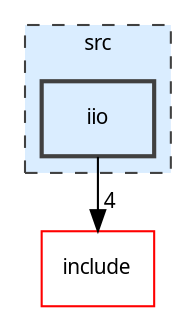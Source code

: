 digraph "src/iio"
{
 // LATEX_PDF_SIZE
  bgcolor="transparent";
  edge [fontname="Iosevka",fontsize="10",labelfontname="Iosevka",labelfontsize="10"];
  node [fontname="Iosevka",fontsize="10",shape=record];
  compound=true
  subgraph clusterdir_68267d1309a1af8e8297ef4c3efbcdba {
    graph [ bgcolor="#daedff", pencolor="grey25", style="filled,dashed,", label="src", fontname="Iosevka", fontsize="10", URL="dir_68267d1309a1af8e8297ef4c3efbcdba.html"]
  dir_d7c627c2973a53d39511242d15895b65 [shape=box, label="iio", style="filled,bold,", fillcolor="#daedff", color="grey25", URL="dir_d7c627c2973a53d39511242d15895b65.html"];
  }
  dir_d44c64559bbebec7f509842c48db8b23 [shape=box, label="include", style="", fillcolor="#daedff", color="red", URL="dir_d44c64559bbebec7f509842c48db8b23.html"];
  dir_d7c627c2973a53d39511242d15895b65->dir_d44c64559bbebec7f509842c48db8b23 [headlabel="4", labeldistance=1.5 headhref="dir_000004_000005.html"];
}
